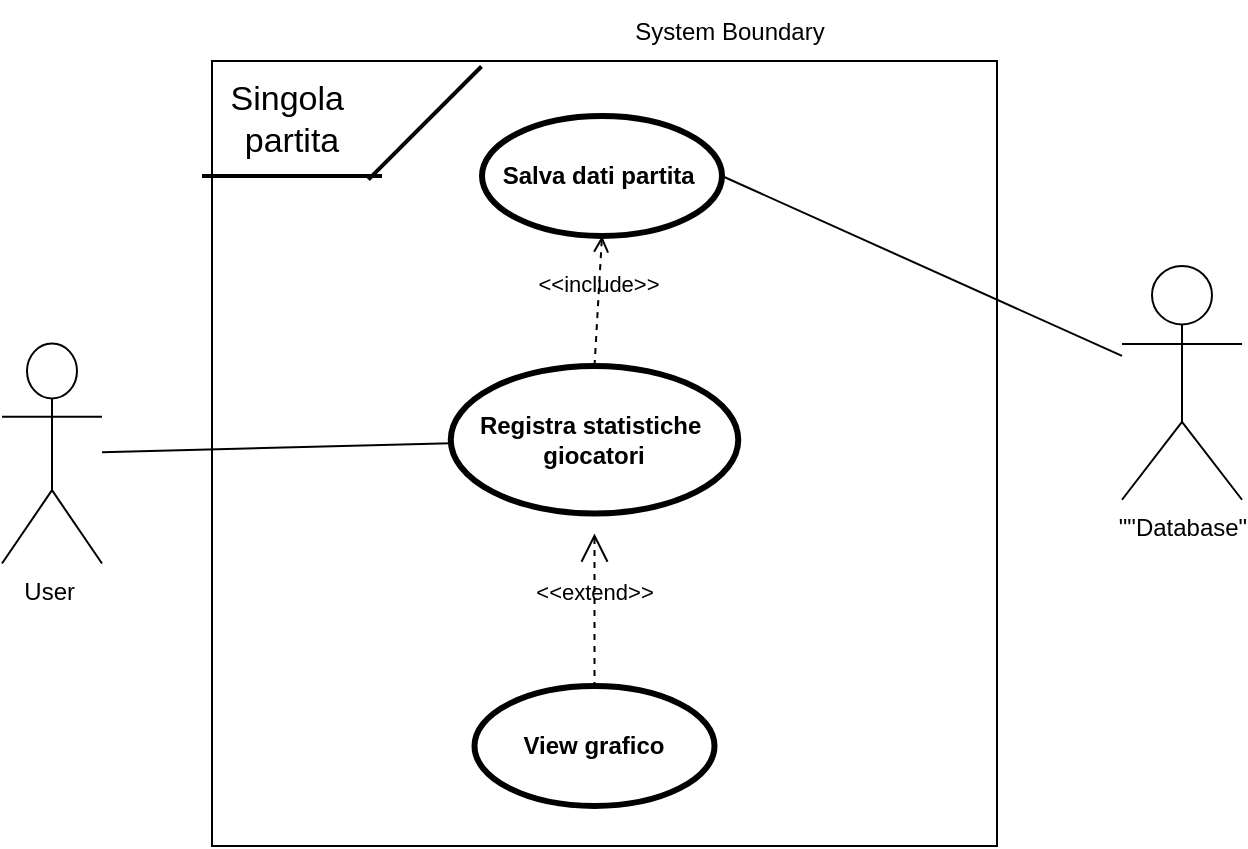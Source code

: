 <mxfile version="24.3.1" type="github">
  <diagram name="Pagina-1" id="c9PbucFEq4SZAjakisf3">
    <mxGraphModel dx="660" dy="648" grid="1" gridSize="10" guides="1" tooltips="1" connect="1" arrows="1" fold="1" page="1" pageScale="1" pageWidth="827" pageHeight="1169" math="0" shadow="0">
      <root>
        <mxCell id="0" />
        <mxCell id="1" parent="0" />
        <mxCell id="ZCSGnojx_jVq3Yzfgu01-1" value="User&amp;nbsp;" style="shape=umlActor;html=1;verticalLabelPosition=bottom;verticalAlign=top;align=center;" vertex="1" parent="1">
          <mxGeometry x="80" y="318.75" width="50" height="110" as="geometry" />
        </mxCell>
        <mxCell id="ZCSGnojx_jVq3Yzfgu01-2" value="" style="whiteSpace=wrap;html=1;aspect=fixed;" vertex="1" parent="1">
          <mxGeometry x="185" y="177.5" width="392.5" height="392.5" as="geometry" />
        </mxCell>
        <mxCell id="ZCSGnojx_jVq3Yzfgu01-3" value="" style="line;strokeWidth=2;html=1;" vertex="1" parent="1">
          <mxGeometry x="180" y="230" width="90" height="10" as="geometry" />
        </mxCell>
        <mxCell id="ZCSGnojx_jVq3Yzfgu01-4" value="" style="line;strokeWidth=2;html=1;rotation=-45;" vertex="1" parent="1">
          <mxGeometry x="251.46" y="203.54" width="80" height="10" as="geometry" />
        </mxCell>
        <UserObject label="&lt;font style=&quot;font-size: 17px;&quot;&gt;Singola&amp;nbsp;&lt;/font&gt;&lt;div style=&quot;font-size: 17px;&quot;&gt;&lt;font style=&quot;font-size: 17px;&quot;&gt;partita&lt;/font&gt;&lt;/div&gt;" placeholders="1" name="Variable" id="ZCSGnojx_jVq3Yzfgu01-5">
          <mxCell style="text;html=1;strokeColor=none;fillColor=none;align=center;verticalAlign=middle;whiteSpace=wrap;overflow=hidden;" vertex="1" parent="1">
            <mxGeometry x="185" y="183.54" width="80" height="46.46" as="geometry" />
          </mxCell>
        </UserObject>
        <mxCell id="ZCSGnojx_jVq3Yzfgu01-9" value="View grafico" style="shape=ellipse;html=1;strokeWidth=3;fontStyle=1;whiteSpace=wrap;align=center;perimeter=ellipsePerimeter;" vertex="1" parent="1">
          <mxGeometry x="316.25" y="490" width="120" height="60" as="geometry" />
        </mxCell>
        <mxCell id="ZCSGnojx_jVq3Yzfgu01-10" value="&amp;lt;&amp;lt;extend&amp;gt;&amp;gt;" style="edgeStyle=none;html=1;startArrow=open;endArrow=none;startSize=12;verticalAlign=bottom;dashed=1;labelBackgroundColor=none;rounded=0;exitX=0.5;exitY=1;exitDx=0;exitDy=0;" edge="1" parent="1" target="ZCSGnojx_jVq3Yzfgu01-9">
          <mxGeometry width="160" relative="1" as="geometry">
            <mxPoint x="376.25" y="413.75" as="sourcePoint" />
            <mxPoint x="410" y="320" as="targetPoint" />
          </mxGeometry>
        </mxCell>
        <mxCell id="ZCSGnojx_jVq3Yzfgu01-11" value="Salva dati partita&amp;nbsp;" style="shape=ellipse;html=1;strokeWidth=3;fontStyle=1;whiteSpace=wrap;align=center;perimeter=ellipsePerimeter;" vertex="1" parent="1">
          <mxGeometry x="320" y="205" width="120" height="60" as="geometry" />
        </mxCell>
        <mxCell id="ZCSGnojx_jVq3Yzfgu01-12" value="Registra statistiche&amp;nbsp;&lt;div&gt;giocatori&lt;/div&gt;" style="shape=ellipse;html=1;strokeWidth=3;fontStyle=1;whiteSpace=wrap;align=center;perimeter=ellipsePerimeter;" vertex="1" parent="1">
          <mxGeometry x="304.38" y="330" width="143.75" height="73.75" as="geometry" />
        </mxCell>
        <mxCell id="ZCSGnojx_jVq3Yzfgu01-15" value="&amp;lt;&amp;lt;include&amp;gt;&amp;gt;" style="edgeStyle=none;html=1;endArrow=open;verticalAlign=bottom;dashed=1;labelBackgroundColor=none;rounded=0;exitX=0.5;exitY=0;exitDx=0;exitDy=0;entryX=0.5;entryY=1;entryDx=0;entryDy=0;" edge="1" parent="1" source="ZCSGnojx_jVq3Yzfgu01-12" target="ZCSGnojx_jVq3Yzfgu01-11">
          <mxGeometry width="160" relative="1" as="geometry">
            <mxPoint x="316.25" y="310" as="sourcePoint" />
            <mxPoint x="476.25" y="310" as="targetPoint" />
          </mxGeometry>
        </mxCell>
        <mxCell id="ZCSGnojx_jVq3Yzfgu01-16" value="" style="edgeStyle=none;html=1;endArrow=none;verticalAlign=bottom;rounded=0;" edge="1" parent="1" source="ZCSGnojx_jVq3Yzfgu01-1" target="ZCSGnojx_jVq3Yzfgu01-12">
          <mxGeometry width="160" relative="1" as="geometry">
            <mxPoint x="250" y="320" as="sourcePoint" />
            <mxPoint x="410" y="320" as="targetPoint" />
          </mxGeometry>
        </mxCell>
        <mxCell id="ZCSGnojx_jVq3Yzfgu01-17" value="&quot;&quot;Database&quot;" style="shape=umlActor;html=1;verticalLabelPosition=bottom;verticalAlign=top;align=center;" vertex="1" parent="1">
          <mxGeometry x="640" y="280" width="60" height="116.88" as="geometry" />
        </mxCell>
        <mxCell id="ZCSGnojx_jVq3Yzfgu01-19" value="" style="edgeStyle=none;html=1;endArrow=none;verticalAlign=bottom;rounded=0;exitX=1;exitY=0.5;exitDx=0;exitDy=0;" edge="1" parent="1" source="ZCSGnojx_jVq3Yzfgu01-11" target="ZCSGnojx_jVq3Yzfgu01-17">
          <mxGeometry width="160" relative="1" as="geometry">
            <mxPoint x="610" y="290" as="sourcePoint" />
            <mxPoint x="570" y="320" as="targetPoint" />
          </mxGeometry>
        </mxCell>
        <mxCell id="ZCSGnojx_jVq3Yzfgu01-20" value="System Boundary" style="text;html=1;align=center;verticalAlign=middle;whiteSpace=wrap;rounded=0;" vertex="1" parent="1">
          <mxGeometry x="388.13" y="147.5" width="111.87" height="30" as="geometry" />
        </mxCell>
      </root>
    </mxGraphModel>
  </diagram>
</mxfile>
